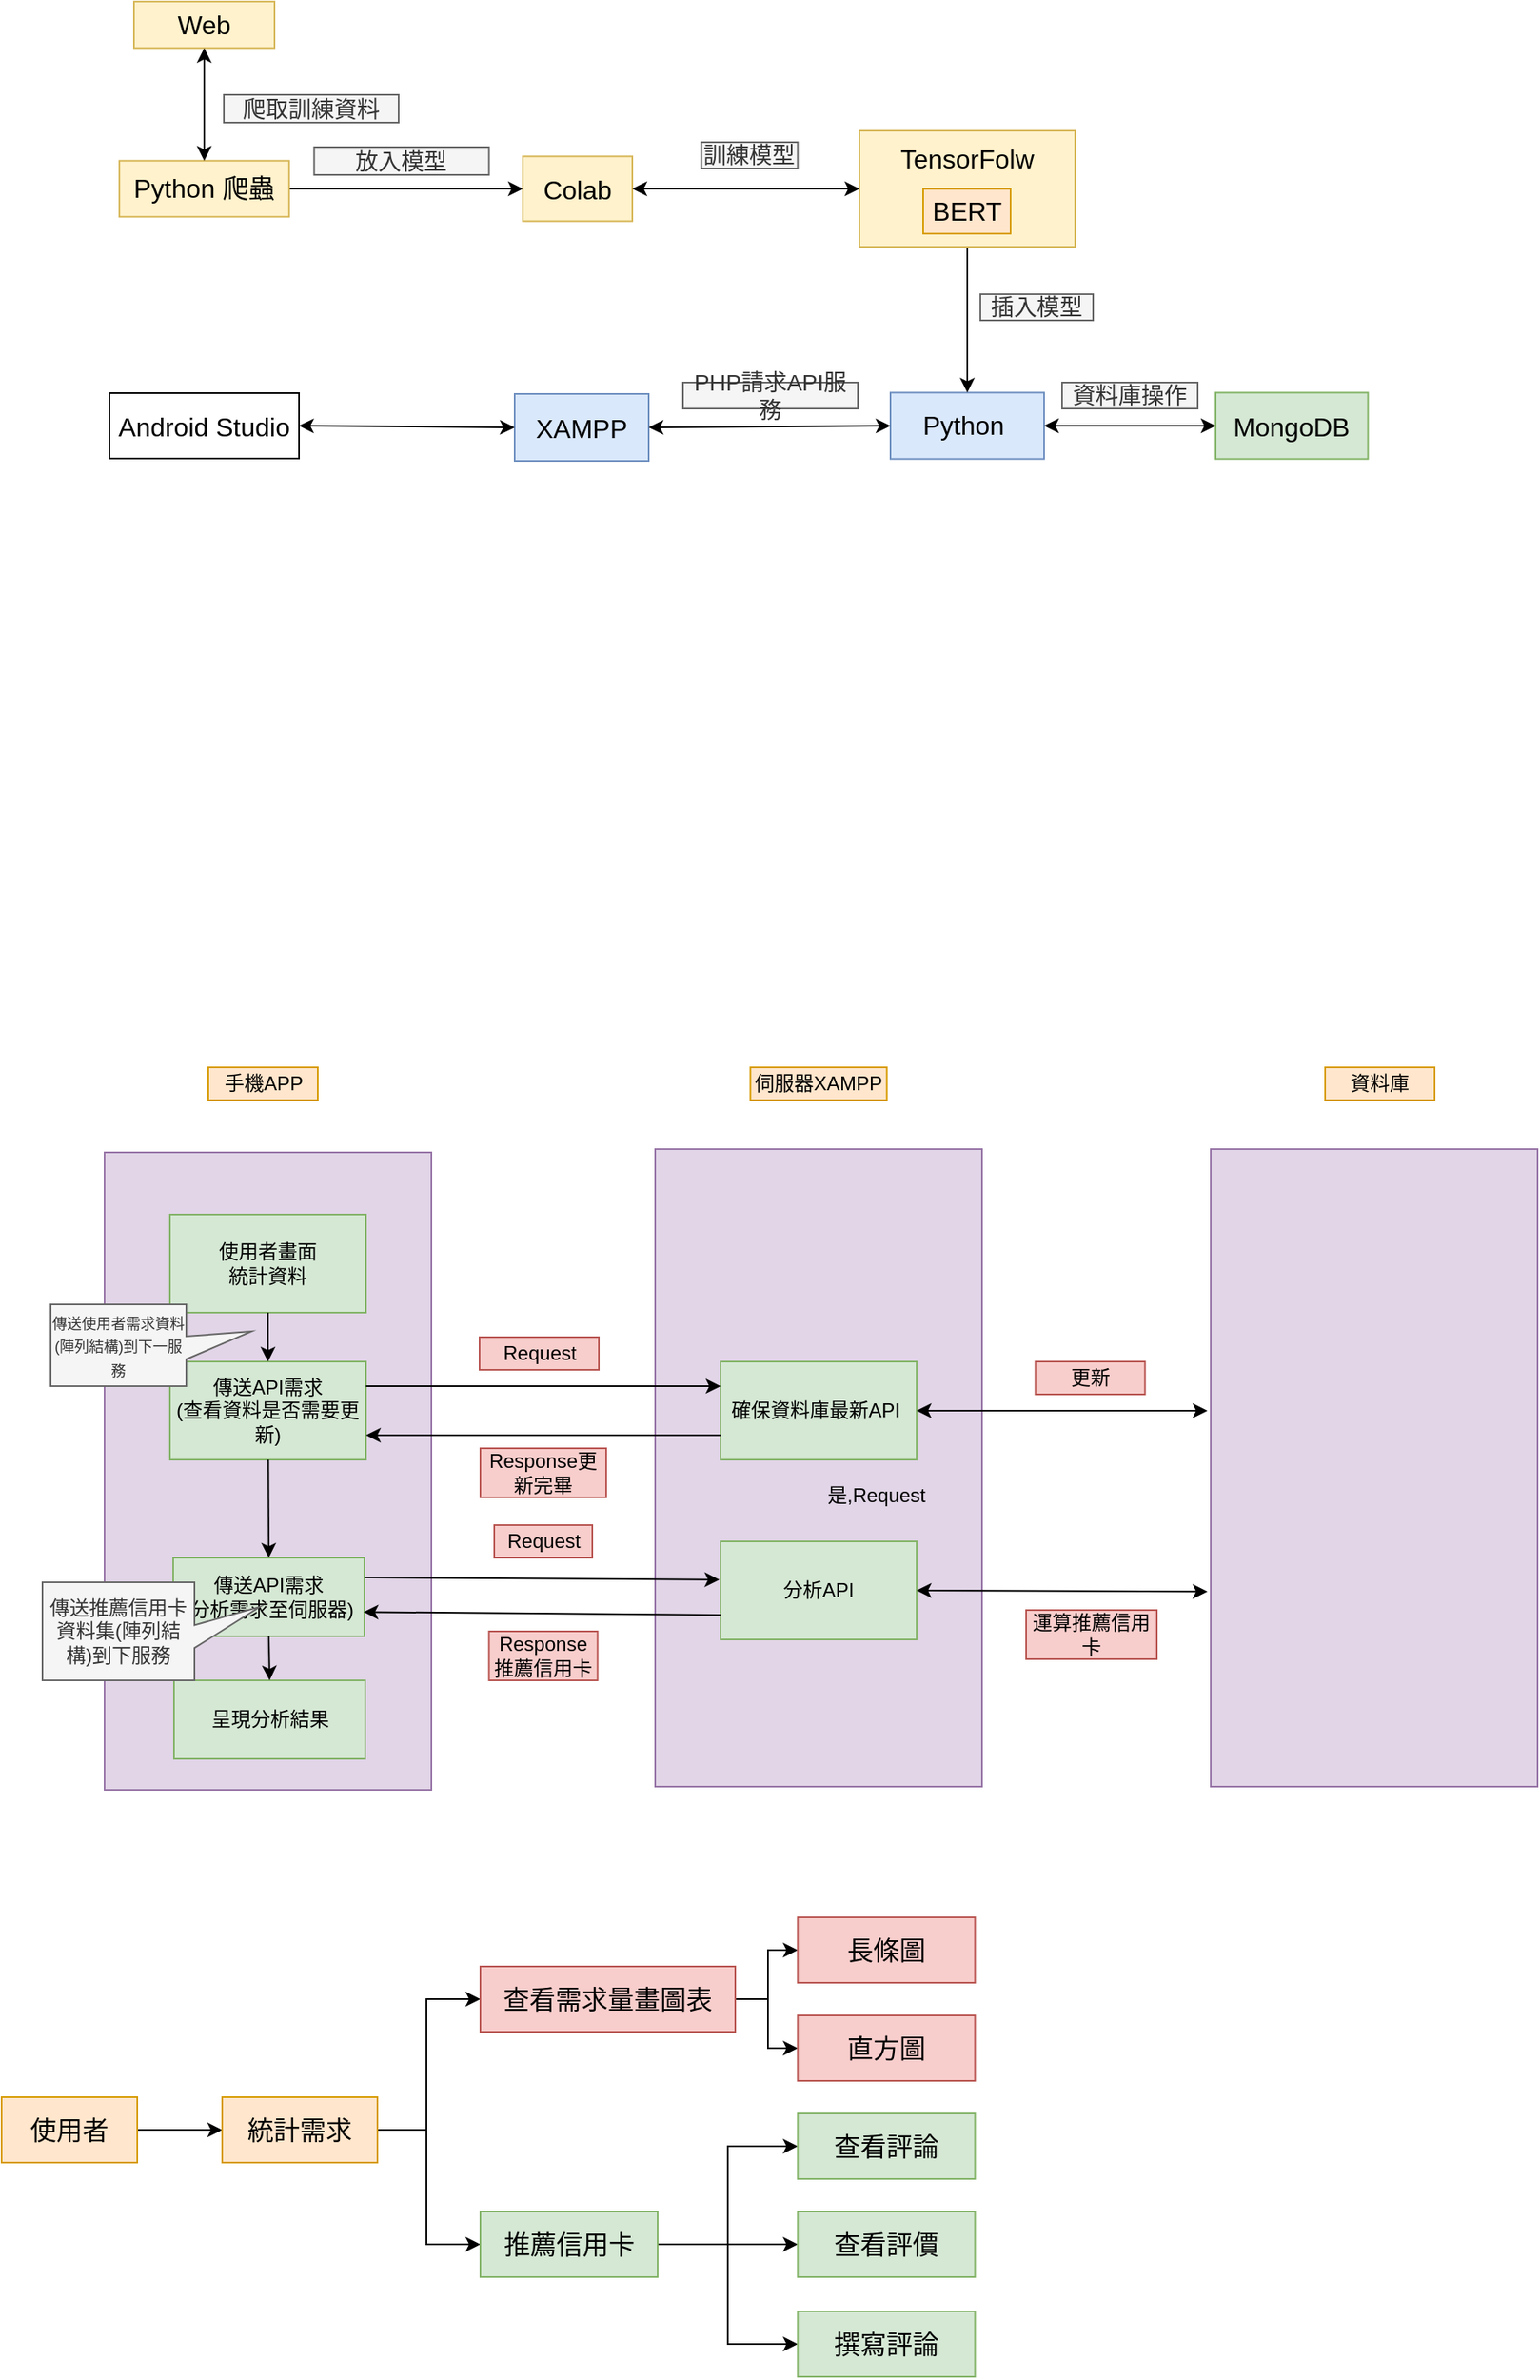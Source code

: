 <mxfile version="13.8.8" type="github">
  <diagram id="WoF5ZmT5TutVCkL6loxM" name="Page-1">
    <mxGraphModel dx="1649" dy="1345" grid="0" gridSize="10" guides="1" tooltips="1" connect="1" arrows="1" fold="1" page="0" pageScale="1" pageWidth="827" pageHeight="1169" math="0" shadow="0">
      <root>
        <mxCell id="0" />
        <mxCell id="1" parent="0" />
        <mxCell id="VNFoR2ObTazX-s3HmkAG-1" value="" style="rounded=0;whiteSpace=wrap;html=1;fillColor=#e1d5e7;strokeColor=#9673a6;" parent="1" vertex="1">
          <mxGeometry x="-677" y="112" width="200" height="390" as="geometry" />
        </mxCell>
        <mxCell id="VNFoR2ObTazX-s3HmkAG-2" value="使用者畫面&lt;br&gt;統計資料" style="rounded=0;whiteSpace=wrap;html=1;fillColor=#d5e8d4;strokeColor=#82b366;" parent="1" vertex="1">
          <mxGeometry x="-637" y="150" width="120" height="60" as="geometry" />
        </mxCell>
        <mxCell id="VNFoR2ObTazX-s3HmkAG-3" value="傳送API需求&lt;br&gt;(查看資料是否需要更新)" style="rounded=0;whiteSpace=wrap;html=1;fillColor=#d5e8d4;strokeColor=#82b366;" parent="1" vertex="1">
          <mxGeometry x="-637" y="240" width="120" height="60" as="geometry" />
        </mxCell>
        <mxCell id="VNFoR2ObTazX-s3HmkAG-11" value="傳送API需求&lt;br&gt;(分析需求至伺服器)" style="rounded=0;whiteSpace=wrap;html=1;fillColor=#d5e8d4;strokeColor=#82b366;" parent="1" vertex="1">
          <mxGeometry x="-635" y="360" width="117" height="48" as="geometry" />
        </mxCell>
        <mxCell id="VNFoR2ObTazX-s3HmkAG-14" value="" style="endArrow=classic;html=1;entryX=0.5;entryY=0;entryDx=0;entryDy=0;" parent="1" source="VNFoR2ObTazX-s3HmkAG-3" target="VNFoR2ObTazX-s3HmkAG-11" edge="1">
          <mxGeometry width="50" height="50" relative="1" as="geometry">
            <mxPoint x="-590" y="395" as="sourcePoint" />
            <mxPoint x="-437" y="410" as="targetPoint" />
          </mxGeometry>
        </mxCell>
        <mxCell id="VNFoR2ObTazX-s3HmkAG-15" value="" style="endArrow=classic;html=1;exitX=0.5;exitY=1;exitDx=0;exitDy=0;entryX=0.5;entryY=0;entryDx=0;entryDy=0;" parent="1" source="VNFoR2ObTazX-s3HmkAG-2" target="VNFoR2ObTazX-s3HmkAG-3" edge="1">
          <mxGeometry width="50" height="50" relative="1" as="geometry">
            <mxPoint x="-507" y="370" as="sourcePoint" />
            <mxPoint x="-457" y="320" as="targetPoint" />
          </mxGeometry>
        </mxCell>
        <mxCell id="FRtovLbCStBQHOzKUFMC-1" value="手機APP" style="text;html=1;strokeColor=#d79b00;fillColor=#ffe6cc;align=center;verticalAlign=middle;whiteSpace=wrap;rounded=0;" parent="1" vertex="1">
          <mxGeometry x="-613.5" y="60" width="67" height="20" as="geometry" />
        </mxCell>
        <mxCell id="FRtovLbCStBQHOzKUFMC-2" value="" style="rounded=0;whiteSpace=wrap;html=1;fillColor=#e1d5e7;strokeColor=#9673a6;" parent="1" vertex="1">
          <mxGeometry x="-340" y="110" width="200" height="390" as="geometry" />
        </mxCell>
        <mxCell id="FRtovLbCStBQHOzKUFMC-5" value="伺服器XAMPP" style="text;html=1;strokeColor=#d79b00;fillColor=#ffe6cc;align=center;verticalAlign=middle;whiteSpace=wrap;rounded=0;" parent="1" vertex="1">
          <mxGeometry x="-281.75" y="60" width="83.5" height="20" as="geometry" />
        </mxCell>
        <mxCell id="FRtovLbCStBQHOzKUFMC-6" value="確保資料庫最新API&amp;nbsp;" style="rounded=0;whiteSpace=wrap;html=1;fillColor=#d5e8d4;strokeColor=#82b366;" parent="1" vertex="1">
          <mxGeometry x="-300" y="240" width="120" height="60" as="geometry" />
        </mxCell>
        <mxCell id="FRtovLbCStBQHOzKUFMC-7" value="" style="endArrow=classic;html=1;exitX=1;exitY=0.25;exitDx=0;exitDy=0;entryX=0;entryY=0.25;entryDx=0;entryDy=0;" parent="1" source="VNFoR2ObTazX-s3HmkAG-3" target="FRtovLbCStBQHOzKUFMC-6" edge="1">
          <mxGeometry width="50" height="50" relative="1" as="geometry">
            <mxPoint x="-400" y="300" as="sourcePoint" />
            <mxPoint x="-350" y="250" as="targetPoint" />
          </mxGeometry>
        </mxCell>
        <mxCell id="FRtovLbCStBQHOzKUFMC-9" value="Request" style="text;html=1;strokeColor=#b85450;fillColor=#f8cecc;align=center;verticalAlign=middle;whiteSpace=wrap;rounded=0;" parent="1" vertex="1">
          <mxGeometry x="-447.5" y="225" width="73" height="20" as="geometry" />
        </mxCell>
        <mxCell id="FRtovLbCStBQHOzKUFMC-11" value="" style="rounded=0;whiteSpace=wrap;html=1;fillColor=#e1d5e7;strokeColor=#9673a6;" parent="1" vertex="1">
          <mxGeometry y="110" width="200" height="390" as="geometry" />
        </mxCell>
        <mxCell id="FRtovLbCStBQHOzKUFMC-12" value="資料庫" style="text;html=1;strokeColor=#d79b00;fillColor=#ffe6cc;align=center;verticalAlign=middle;whiteSpace=wrap;rounded=0;" parent="1" vertex="1">
          <mxGeometry x="70" y="60" width="67" height="20" as="geometry" />
        </mxCell>
        <mxCell id="FRtovLbCStBQHOzKUFMC-15" value="更新" style="text;html=1;strokeColor=#b85450;fillColor=#f8cecc;align=center;verticalAlign=middle;whiteSpace=wrap;rounded=0;" parent="1" vertex="1">
          <mxGeometry x="-107.25" y="240" width="67" height="20" as="geometry" />
        </mxCell>
        <mxCell id="FRtovLbCStBQHOzKUFMC-16" value="" style="endArrow=classic;html=1;exitX=0;exitY=0.75;exitDx=0;exitDy=0;entryX=1;entryY=0.75;entryDx=0;entryDy=0;" parent="1" source="FRtovLbCStBQHOzKUFMC-6" target="VNFoR2ObTazX-s3HmkAG-3" edge="1">
          <mxGeometry width="50" height="50" relative="1" as="geometry">
            <mxPoint x="-310" y="400" as="sourcePoint" />
            <mxPoint x="-260" y="350" as="targetPoint" />
          </mxGeometry>
        </mxCell>
        <mxCell id="FRtovLbCStBQHOzKUFMC-18" value="Response更新完畢" style="text;html=1;strokeColor=#b85450;fillColor=#f8cecc;align=center;verticalAlign=middle;whiteSpace=wrap;rounded=0;" parent="1" vertex="1">
          <mxGeometry x="-447" y="293" width="77" height="30" as="geometry" />
        </mxCell>
        <mxCell id="FRtovLbCStBQHOzKUFMC-21" value="是,Request" style="text;html=1;strokeColor=none;fillColor=none;align=center;verticalAlign=middle;whiteSpace=wrap;rounded=0;" parent="1" vertex="1">
          <mxGeometry x="-238" y="312" width="67" height="20" as="geometry" />
        </mxCell>
        <mxCell id="W2er6BLF-ta4w28NbpeV-1" value="分析API" style="rounded=0;whiteSpace=wrap;html=1;fillColor=#d5e8d4;strokeColor=#82b366;" parent="1" vertex="1">
          <mxGeometry x="-300" y="350" width="120" height="60" as="geometry" />
        </mxCell>
        <mxCell id="W2er6BLF-ta4w28NbpeV-3" value="呈現分析結果" style="rounded=0;whiteSpace=wrap;html=1;fillColor=#d5e8d4;strokeColor=#82b366;" parent="1" vertex="1">
          <mxGeometry x="-634.5" y="435" width="117" height="48" as="geometry" />
        </mxCell>
        <mxCell id="FRzy9sZfNlli9XELEmmy-1" value="" style="endArrow=classic;html=1;exitX=1;exitY=0.25;exitDx=0;exitDy=0;entryX=-0.006;entryY=0.39;entryDx=0;entryDy=0;entryPerimeter=0;" parent="1" source="VNFoR2ObTazX-s3HmkAG-11" target="W2er6BLF-ta4w28NbpeV-1" edge="1">
          <mxGeometry width="50" height="50" relative="1" as="geometry">
            <mxPoint x="-260" y="320" as="sourcePoint" />
            <mxPoint x="-210" y="270" as="targetPoint" />
          </mxGeometry>
        </mxCell>
        <mxCell id="FRzy9sZfNlli9XELEmmy-4" value="" style="endArrow=classic;html=1;exitX=0;exitY=0.75;exitDx=0;exitDy=0;entryX=0.996;entryY=0.691;entryDx=0;entryDy=0;entryPerimeter=0;" parent="1" source="W2er6BLF-ta4w28NbpeV-1" target="VNFoR2ObTazX-s3HmkAG-11" edge="1">
          <mxGeometry width="50" height="50" relative="1" as="geometry">
            <mxPoint x="-260" y="320" as="sourcePoint" />
            <mxPoint x="-500" y="396" as="targetPoint" />
          </mxGeometry>
        </mxCell>
        <mxCell id="FRzy9sZfNlli9XELEmmy-7" value="" style="endArrow=classic;startArrow=classic;html=1;exitX=1;exitY=0.5;exitDx=0;exitDy=0;entryX=-0.01;entryY=0.694;entryDx=0;entryDy=0;entryPerimeter=0;" parent="1" source="W2er6BLF-ta4w28NbpeV-1" target="FRtovLbCStBQHOzKUFMC-11" edge="1">
          <mxGeometry width="50" height="50" relative="1" as="geometry">
            <mxPoint x="-240" y="380" as="sourcePoint" />
            <mxPoint x="-190" y="330" as="targetPoint" />
          </mxGeometry>
        </mxCell>
        <mxCell id="FRzy9sZfNlli9XELEmmy-8" value="運算推薦信用卡" style="text;html=1;strokeColor=#b85450;fillColor=#f8cecc;align=center;verticalAlign=middle;whiteSpace=wrap;rounded=0;" parent="1" vertex="1">
          <mxGeometry x="-113" y="392" width="80" height="30" as="geometry" />
        </mxCell>
        <mxCell id="FRzy9sZfNlli9XELEmmy-9" value="Request" style="text;html=1;strokeColor=#b85450;fillColor=#f8cecc;align=center;verticalAlign=middle;whiteSpace=wrap;rounded=0;" parent="1" vertex="1">
          <mxGeometry x="-438.5" y="340" width="60" height="20" as="geometry" />
        </mxCell>
        <mxCell id="FRzy9sZfNlli9XELEmmy-10" value="Response推薦信用卡" style="text;html=1;strokeColor=#b85450;fillColor=#f8cecc;align=center;verticalAlign=middle;whiteSpace=wrap;rounded=0;" parent="1" vertex="1">
          <mxGeometry x="-441.75" y="405" width="66.5" height="30" as="geometry" />
        </mxCell>
        <mxCell id="FRzy9sZfNlli9XELEmmy-11" value="" style="endArrow=classic;html=1;entryX=0.5;entryY=0;entryDx=0;entryDy=0;exitX=0.5;exitY=1;exitDx=0;exitDy=0;" parent="1" source="VNFoR2ObTazX-s3HmkAG-11" target="W2er6BLF-ta4w28NbpeV-3" edge="1">
          <mxGeometry width="50" height="50" relative="1" as="geometry">
            <mxPoint x="-240" y="380" as="sourcePoint" />
            <mxPoint x="-190" y="330" as="targetPoint" />
          </mxGeometry>
        </mxCell>
        <mxCell id="JFq6KsMxWo-ai3jtECya-2" value="&lt;font style=&quot;font-size: 9px&quot;&gt;傳送使用者需求資料(陣列結構)到下一服務&lt;br&gt;&lt;/font&gt;" style="shape=callout;whiteSpace=wrap;html=1;perimeter=calloutPerimeter;position2=0.67;size=40;position=0.33;base=14;direction=north;fillColor=#f5f5f5;strokeColor=#666666;fontColor=#333333;" parent="1" vertex="1">
          <mxGeometry x="-710" y="205" width="123" height="50" as="geometry" />
        </mxCell>
        <mxCell id="JFq6KsMxWo-ai3jtECya-4" value="傳送推薦信用卡資料集(陣列結構)到下服務" style="shape=callout;whiteSpace=wrap;html=1;perimeter=calloutPerimeter;position2=0.75;size=40;position=0.33;base=14;direction=north;fillColor=#f5f5f5;strokeColor=#666666;fontColor=#333333;" parent="1" vertex="1">
          <mxGeometry x="-715" y="375" width="133" height="60" as="geometry" />
        </mxCell>
        <mxCell id="lGjISzWLSkrpWHws6opk-56" value="" style="endArrow=classic;startArrow=classic;html=1;exitX=1;exitY=0.5;exitDx=0;exitDy=0;" parent="1" source="FRtovLbCStBQHOzKUFMC-6" edge="1">
          <mxGeometry width="50" height="50" relative="1" as="geometry">
            <mxPoint x="-180" y="380" as="sourcePoint" />
            <mxPoint x="-2" y="270" as="targetPoint" />
            <Array as="points">
              <mxPoint x="-90" y="270" />
            </Array>
          </mxGeometry>
        </mxCell>
        <mxCell id="4eBQt7F7EaI4HP-3aSG7-11" style="edgeStyle=orthogonalEdgeStyle;rounded=0;orthogonalLoop=1;jettySize=auto;html=1;exitX=1;exitY=0.5;exitDx=0;exitDy=0;entryX=0;entryY=0.5;entryDx=0;entryDy=0;" edge="1" parent="1" source="4eBQt7F7EaI4HP-3aSG7-1" target="4eBQt7F7EaI4HP-3aSG7-2">
          <mxGeometry relative="1" as="geometry" />
        </mxCell>
        <mxCell id="4eBQt7F7EaI4HP-3aSG7-1" value="&lt;font style=&quot;font-size: 16px&quot;&gt;使用者&lt;/font&gt;" style="rounded=0;whiteSpace=wrap;html=1;fillColor=#ffe6cc;strokeColor=#d79b00;" vertex="1" parent="1">
          <mxGeometry x="-740" y="690" width="83" height="40" as="geometry" />
        </mxCell>
        <mxCell id="4eBQt7F7EaI4HP-3aSG7-12" style="edgeStyle=orthogonalEdgeStyle;rounded=0;orthogonalLoop=1;jettySize=auto;html=1;exitX=1;exitY=0.5;exitDx=0;exitDy=0;entryX=0;entryY=0.5;entryDx=0;entryDy=0;" edge="1" parent="1" source="4eBQt7F7EaI4HP-3aSG7-2" target="4eBQt7F7EaI4HP-3aSG7-4">
          <mxGeometry relative="1" as="geometry">
            <mxPoint x="-480" y="803" as="targetPoint" />
            <Array as="points">
              <mxPoint x="-480" y="710" />
              <mxPoint x="-480" y="780" />
            </Array>
          </mxGeometry>
        </mxCell>
        <mxCell id="4eBQt7F7EaI4HP-3aSG7-14" style="edgeStyle=orthogonalEdgeStyle;rounded=0;orthogonalLoop=1;jettySize=auto;html=1;exitX=1;exitY=0.5;exitDx=0;exitDy=0;entryX=0;entryY=0.5;entryDx=0;entryDy=0;" edge="1" parent="1" source="4eBQt7F7EaI4HP-3aSG7-2" target="4eBQt7F7EaI4HP-3aSG7-3">
          <mxGeometry relative="1" as="geometry">
            <Array as="points">
              <mxPoint x="-480" y="710" />
              <mxPoint x="-480" y="630" />
            </Array>
          </mxGeometry>
        </mxCell>
        <mxCell id="4eBQt7F7EaI4HP-3aSG7-2" value="&lt;span style=&quot;font-size: 16px&quot;&gt;統計需求&lt;/span&gt;" style="rounded=0;whiteSpace=wrap;html=1;fillColor=#ffe6cc;strokeColor=#d79b00;" vertex="1" parent="1">
          <mxGeometry x="-605" y="690" width="95" height="40" as="geometry" />
        </mxCell>
        <mxCell id="4eBQt7F7EaI4HP-3aSG7-15" style="edgeStyle=orthogonalEdgeStyle;rounded=0;orthogonalLoop=1;jettySize=auto;html=1;exitX=1;exitY=0.5;exitDx=0;exitDy=0;entryX=0;entryY=0.5;entryDx=0;entryDy=0;" edge="1" parent="1" source="4eBQt7F7EaI4HP-3aSG7-3" target="4eBQt7F7EaI4HP-3aSG7-6">
          <mxGeometry relative="1" as="geometry" />
        </mxCell>
        <mxCell id="4eBQt7F7EaI4HP-3aSG7-16" style="edgeStyle=orthogonalEdgeStyle;rounded=0;orthogonalLoop=1;jettySize=auto;html=1;exitX=1;exitY=0.5;exitDx=0;exitDy=0;entryX=0;entryY=0.5;entryDx=0;entryDy=0;" edge="1" parent="1" source="4eBQt7F7EaI4HP-3aSG7-3" target="4eBQt7F7EaI4HP-3aSG7-7">
          <mxGeometry relative="1" as="geometry" />
        </mxCell>
        <mxCell id="4eBQt7F7EaI4HP-3aSG7-3" value="&lt;span style=&quot;font-size: 16px&quot;&gt;查看需求量畫圖表&lt;/span&gt;" style="rounded=0;whiteSpace=wrap;html=1;fillColor=#f8cecc;strokeColor=#b85450;" vertex="1" parent="1">
          <mxGeometry x="-447" y="610" width="156" height="40" as="geometry" />
        </mxCell>
        <mxCell id="4eBQt7F7EaI4HP-3aSG7-17" style="edgeStyle=orthogonalEdgeStyle;rounded=0;orthogonalLoop=1;jettySize=auto;html=1;exitX=1;exitY=0.5;exitDx=0;exitDy=0;entryX=0;entryY=0.5;entryDx=0;entryDy=0;" edge="1" parent="1" source="4eBQt7F7EaI4HP-3aSG7-4" target="4eBQt7F7EaI4HP-3aSG7-8">
          <mxGeometry relative="1" as="geometry" />
        </mxCell>
        <mxCell id="4eBQt7F7EaI4HP-3aSG7-18" style="edgeStyle=orthogonalEdgeStyle;rounded=0;orthogonalLoop=1;jettySize=auto;html=1;exitX=1;exitY=0.5;exitDx=0;exitDy=0;entryX=0;entryY=0.5;entryDx=0;entryDy=0;" edge="1" parent="1" source="4eBQt7F7EaI4HP-3aSG7-4" target="4eBQt7F7EaI4HP-3aSG7-9">
          <mxGeometry relative="1" as="geometry" />
        </mxCell>
        <mxCell id="4eBQt7F7EaI4HP-3aSG7-19" style="edgeStyle=orthogonalEdgeStyle;rounded=0;orthogonalLoop=1;jettySize=auto;html=1;exitX=1;exitY=0.5;exitDx=0;exitDy=0;entryX=0;entryY=0.5;entryDx=0;entryDy=0;" edge="1" parent="1" source="4eBQt7F7EaI4HP-3aSG7-4" target="4eBQt7F7EaI4HP-3aSG7-10">
          <mxGeometry relative="1" as="geometry" />
        </mxCell>
        <mxCell id="4eBQt7F7EaI4HP-3aSG7-4" value="&lt;span style=&quot;font-size: 16px&quot;&gt;推薦信用卡&lt;/span&gt;" style="rounded=0;whiteSpace=wrap;html=1;fillColor=#d5e8d4;strokeColor=#82b366;" vertex="1" parent="1">
          <mxGeometry x="-447" y="760" width="108.5" height="40" as="geometry" />
        </mxCell>
        <mxCell id="4eBQt7F7EaI4HP-3aSG7-6" value="&lt;span style=&quot;font-size: 16px&quot;&gt;長條圖&lt;/span&gt;" style="rounded=0;whiteSpace=wrap;html=1;fillColor=#f8cecc;strokeColor=#b85450;" vertex="1" parent="1">
          <mxGeometry x="-252.75" y="580" width="108.5" height="40" as="geometry" />
        </mxCell>
        <mxCell id="4eBQt7F7EaI4HP-3aSG7-7" value="&lt;span style=&quot;font-size: 16px&quot;&gt;直方圖&lt;/span&gt;" style="rounded=0;whiteSpace=wrap;html=1;fillColor=#f8cecc;strokeColor=#b85450;" vertex="1" parent="1">
          <mxGeometry x="-252.75" y="640" width="108.5" height="40" as="geometry" />
        </mxCell>
        <mxCell id="4eBQt7F7EaI4HP-3aSG7-8" value="&lt;span style=&quot;font-size: 16px&quot;&gt;查看評論&lt;/span&gt;" style="rounded=0;whiteSpace=wrap;html=1;fillColor=#d5e8d4;strokeColor=#82b366;" vertex="1" parent="1">
          <mxGeometry x="-252.75" y="700" width="108.5" height="40" as="geometry" />
        </mxCell>
        <mxCell id="4eBQt7F7EaI4HP-3aSG7-9" value="&lt;span style=&quot;font-size: 16px&quot;&gt;查看評價&lt;/span&gt;" style="rounded=0;whiteSpace=wrap;html=1;fillColor=#d5e8d4;strokeColor=#82b366;" vertex="1" parent="1">
          <mxGeometry x="-252.75" y="760" width="108.5" height="40" as="geometry" />
        </mxCell>
        <mxCell id="4eBQt7F7EaI4HP-3aSG7-10" value="&lt;span style=&quot;font-size: 16px&quot;&gt;撰寫評論&lt;/span&gt;" style="rounded=0;whiteSpace=wrap;html=1;fillColor=#d5e8d4;strokeColor=#82b366;" vertex="1" parent="1">
          <mxGeometry x="-252.75" y="821" width="108.5" height="40" as="geometry" />
        </mxCell>
        <mxCell id="4eBQt7F7EaI4HP-3aSG7-20" value="&lt;font style=&quot;font-size: 16px&quot;&gt;Android Studio&lt;/font&gt;" style="rounded=0;whiteSpace=wrap;html=1;" vertex="1" parent="1">
          <mxGeometry x="-674" y="-352.5" width="116" height="40" as="geometry" />
        </mxCell>
        <mxCell id="4eBQt7F7EaI4HP-3aSG7-21" value="&lt;font style=&quot;font-size: 16px&quot;&gt;XAMPP&lt;/font&gt;" style="rounded=0;whiteSpace=wrap;html=1;fillColor=#dae8fc;strokeColor=#6c8ebf;" vertex="1" parent="1">
          <mxGeometry x="-426" y="-352" width="82" height="41" as="geometry" />
        </mxCell>
        <mxCell id="4eBQt7F7EaI4HP-3aSG7-22" value="&lt;font style=&quot;font-size: 16px&quot;&gt;Python&amp;nbsp;&lt;/font&gt;" style="rounded=0;whiteSpace=wrap;html=1;fillColor=#dae8fc;strokeColor=#6c8ebf;" vertex="1" parent="1">
          <mxGeometry x="-196" y="-352.8" width="94" height="40.59" as="geometry" />
        </mxCell>
        <mxCell id="4eBQt7F7EaI4HP-3aSG7-23" value="&lt;font style=&quot;font-size: 16px&quot;&gt;MongoDB&lt;/font&gt;" style="rounded=0;whiteSpace=wrap;html=1;fillColor=#d5e8d4;strokeColor=#82b366;" vertex="1" parent="1">
          <mxGeometry x="3" y="-352.79" width="93.25" height="40.59" as="geometry" />
        </mxCell>
        <mxCell id="4eBQt7F7EaI4HP-3aSG7-24" value="&lt;font style=&quot;font-size: 16px&quot;&gt;Colab&lt;/font&gt;" style="rounded=0;whiteSpace=wrap;html=1;fillColor=#fff2cc;strokeColor=#d6b656;" vertex="1" parent="1">
          <mxGeometry x="-421" y="-497.32" width="67" height="39.64" as="geometry" />
        </mxCell>
        <mxCell id="4eBQt7F7EaI4HP-3aSG7-33" style="edgeStyle=orthogonalEdgeStyle;rounded=0;orthogonalLoop=1;jettySize=auto;html=1;exitX=0.5;exitY=1;exitDx=0;exitDy=0;" edge="1" parent="1" source="4eBQt7F7EaI4HP-3aSG7-25" target="4eBQt7F7EaI4HP-3aSG7-22">
          <mxGeometry relative="1" as="geometry" />
        </mxCell>
        <mxCell id="4eBQt7F7EaI4HP-3aSG7-25" value="" style="rounded=0;whiteSpace=wrap;html=1;fillColor=#fff2cc;strokeColor=#d6b656;" vertex="1" parent="1">
          <mxGeometry x="-215" y="-513" width="132" height="71" as="geometry" />
        </mxCell>
        <mxCell id="4eBQt7F7EaI4HP-3aSG7-26" value="&lt;font style=&quot;font-size: 16px&quot;&gt;BERT&lt;/font&gt;" style="rounded=0;whiteSpace=wrap;html=1;fillColor=#ffe6cc;strokeColor=#d79b00;" vertex="1" parent="1">
          <mxGeometry x="-176" y="-477.44" width="53.5" height="27.38" as="geometry" />
        </mxCell>
        <mxCell id="4eBQt7F7EaI4HP-3aSG7-29" value="&lt;font style=&quot;font-size: 16px&quot;&gt;TensorFolw&lt;/font&gt;" style="text;html=1;align=center;verticalAlign=middle;whiteSpace=wrap;rounded=0;fillColor=#FFF2CC;strokeColor=#FFF2CC;" vertex="1" parent="1">
          <mxGeometry x="-191" y="-506" width="84" height="20" as="geometry" />
        </mxCell>
        <mxCell id="4eBQt7F7EaI4HP-3aSG7-35" value="" style="endArrow=classic;startArrow=classic;html=1;entryX=0;entryY=0.5;entryDx=0;entryDy=0;exitX=1;exitY=0.5;exitDx=0;exitDy=0;" edge="1" parent="1" source="4eBQt7F7EaI4HP-3aSG7-22" target="4eBQt7F7EaI4HP-3aSG7-23">
          <mxGeometry width="50" height="50" relative="1" as="geometry">
            <mxPoint x="-298" y="-283" as="sourcePoint" />
            <mxPoint x="-248" y="-333" as="targetPoint" />
          </mxGeometry>
        </mxCell>
        <mxCell id="4eBQt7F7EaI4HP-3aSG7-36" value="" style="endArrow=classic;startArrow=classic;html=1;entryX=0;entryY=0.5;entryDx=0;entryDy=0;exitX=1;exitY=0.5;exitDx=0;exitDy=0;" edge="1" parent="1" source="4eBQt7F7EaI4HP-3aSG7-24" target="4eBQt7F7EaI4HP-3aSG7-25">
          <mxGeometry width="50" height="50" relative="1" as="geometry">
            <mxPoint x="-298" y="-283" as="sourcePoint" />
            <mxPoint x="-248" y="-333" as="targetPoint" />
          </mxGeometry>
        </mxCell>
        <mxCell id="4eBQt7F7EaI4HP-3aSG7-37" value="" style="endArrow=classic;startArrow=classic;html=1;entryX=0;entryY=0.5;entryDx=0;entryDy=0;exitX=1;exitY=0.5;exitDx=0;exitDy=0;" edge="1" parent="1" source="4eBQt7F7EaI4HP-3aSG7-21" target="4eBQt7F7EaI4HP-3aSG7-22">
          <mxGeometry width="50" height="50" relative="1" as="geometry">
            <mxPoint x="-298" y="-283" as="sourcePoint" />
            <mxPoint x="-248" y="-333" as="targetPoint" />
          </mxGeometry>
        </mxCell>
        <mxCell id="4eBQt7F7EaI4HP-3aSG7-38" value="" style="endArrow=classic;startArrow=classic;html=1;exitX=1;exitY=0.5;exitDx=0;exitDy=0;entryX=0;entryY=0.5;entryDx=0;entryDy=0;" edge="1" parent="1" source="4eBQt7F7EaI4HP-3aSG7-20" target="4eBQt7F7EaI4HP-3aSG7-21">
          <mxGeometry width="50" height="50" relative="1" as="geometry">
            <mxPoint x="-298" y="-283" as="sourcePoint" />
            <mxPoint x="-459" y="-274" as="targetPoint" />
          </mxGeometry>
        </mxCell>
        <mxCell id="4eBQt7F7EaI4HP-3aSG7-39" value="&lt;font style=&quot;font-size: 14px&quot;&gt;訓練模型&lt;/font&gt;" style="text;html=1;strokeColor=#666666;fillColor=#f5f5f5;align=center;verticalAlign=middle;whiteSpace=wrap;rounded=0;fontColor=#333333;" vertex="1" parent="1">
          <mxGeometry x="-311.75" y="-506" width="59" height="16" as="geometry" />
        </mxCell>
        <mxCell id="4eBQt7F7EaI4HP-3aSG7-40" value="&lt;font style=&quot;font-size: 14px&quot;&gt;PHP請求API服務&lt;/font&gt;" style="text;html=1;strokeColor=#666666;fillColor=#f5f5f5;align=center;verticalAlign=middle;whiteSpace=wrap;rounded=0;fontColor=#333333;" vertex="1" parent="1">
          <mxGeometry x="-323" y="-359" width="107" height="16" as="geometry" />
        </mxCell>
        <mxCell id="4eBQt7F7EaI4HP-3aSG7-42" value="&lt;font style=&quot;font-size: 14px&quot;&gt;插入模型&lt;/font&gt;" style="text;html=1;strokeColor=#666666;fillColor=#f5f5f5;align=center;verticalAlign=middle;whiteSpace=wrap;rounded=0;fontColor=#333333;" vertex="1" parent="1">
          <mxGeometry x="-141" y="-413" width="69" height="16" as="geometry" />
        </mxCell>
        <mxCell id="4eBQt7F7EaI4HP-3aSG7-43" value="&lt;font style=&quot;font-size: 14px&quot;&gt;資料庫操作&lt;/font&gt;" style="text;html=1;strokeColor=#666666;fillColor=#f5f5f5;align=center;verticalAlign=middle;whiteSpace=wrap;rounded=0;fontColor=#333333;" vertex="1" parent="1">
          <mxGeometry x="-91" y="-359" width="83" height="16" as="geometry" />
        </mxCell>
        <mxCell id="4eBQt7F7EaI4HP-3aSG7-44" value="&lt;font style=&quot;font-size: 14px&quot;&gt;爬取訓練資料&lt;/font&gt;" style="text;html=1;align=center;verticalAlign=middle;whiteSpace=wrap;rounded=0;fillColor=#f5f5f5;strokeColor=#666666;fontColor=#333333;" vertex="1" parent="1">
          <mxGeometry x="-604" y="-535" width="107" height="17" as="geometry" />
        </mxCell>
        <mxCell id="4eBQt7F7EaI4HP-3aSG7-49" style="edgeStyle=orthogonalEdgeStyle;rounded=0;orthogonalLoop=1;jettySize=auto;html=1;exitX=1;exitY=0.5;exitDx=0;exitDy=0;entryX=0;entryY=0.5;entryDx=0;entryDy=0;" edge="1" parent="1" source="4eBQt7F7EaI4HP-3aSG7-46" target="4eBQt7F7EaI4HP-3aSG7-24">
          <mxGeometry relative="1" as="geometry" />
        </mxCell>
        <mxCell id="4eBQt7F7EaI4HP-3aSG7-46" value="&lt;font style=&quot;font-size: 16px&quot;&gt;Python 爬蟲&lt;/font&gt;" style="rounded=0;whiteSpace=wrap;html=1;fillColor=#fff2cc;strokeColor=#d6b656;" vertex="1" parent="1">
          <mxGeometry x="-667.93" y="-494.66" width="103.85" height="34.32" as="geometry" />
        </mxCell>
        <mxCell id="4eBQt7F7EaI4HP-3aSG7-47" value="&lt;font style=&quot;font-size: 16px&quot;&gt;Web&lt;/font&gt;" style="rounded=0;whiteSpace=wrap;html=1;fillColor=#fff2cc;strokeColor=#d6b656;" vertex="1" parent="1">
          <mxGeometry x="-659" y="-592.05" width="86" height="28.42" as="geometry" />
        </mxCell>
        <mxCell id="4eBQt7F7EaI4HP-3aSG7-48" value="" style="endArrow=classic;startArrow=classic;html=1;entryX=0.5;entryY=1;entryDx=0;entryDy=0;exitX=0.5;exitY=0;exitDx=0;exitDy=0;" edge="1" parent="1" source="4eBQt7F7EaI4HP-3aSG7-46" target="4eBQt7F7EaI4HP-3aSG7-47">
          <mxGeometry width="50" height="50" relative="1" as="geometry">
            <mxPoint x="-431" y="-435" as="sourcePoint" />
            <mxPoint x="-381" y="-485" as="targetPoint" />
          </mxGeometry>
        </mxCell>
        <mxCell id="4eBQt7F7EaI4HP-3aSG7-50" value="&lt;font style=&quot;font-size: 14px&quot;&gt;放入模型&lt;/font&gt;" style="text;html=1;align=center;verticalAlign=middle;whiteSpace=wrap;rounded=0;fillColor=#f5f5f5;strokeColor=#666666;fontColor=#333333;" vertex="1" parent="1">
          <mxGeometry x="-548.75" y="-503" width="107" height="17" as="geometry" />
        </mxCell>
      </root>
    </mxGraphModel>
  </diagram>
</mxfile>
